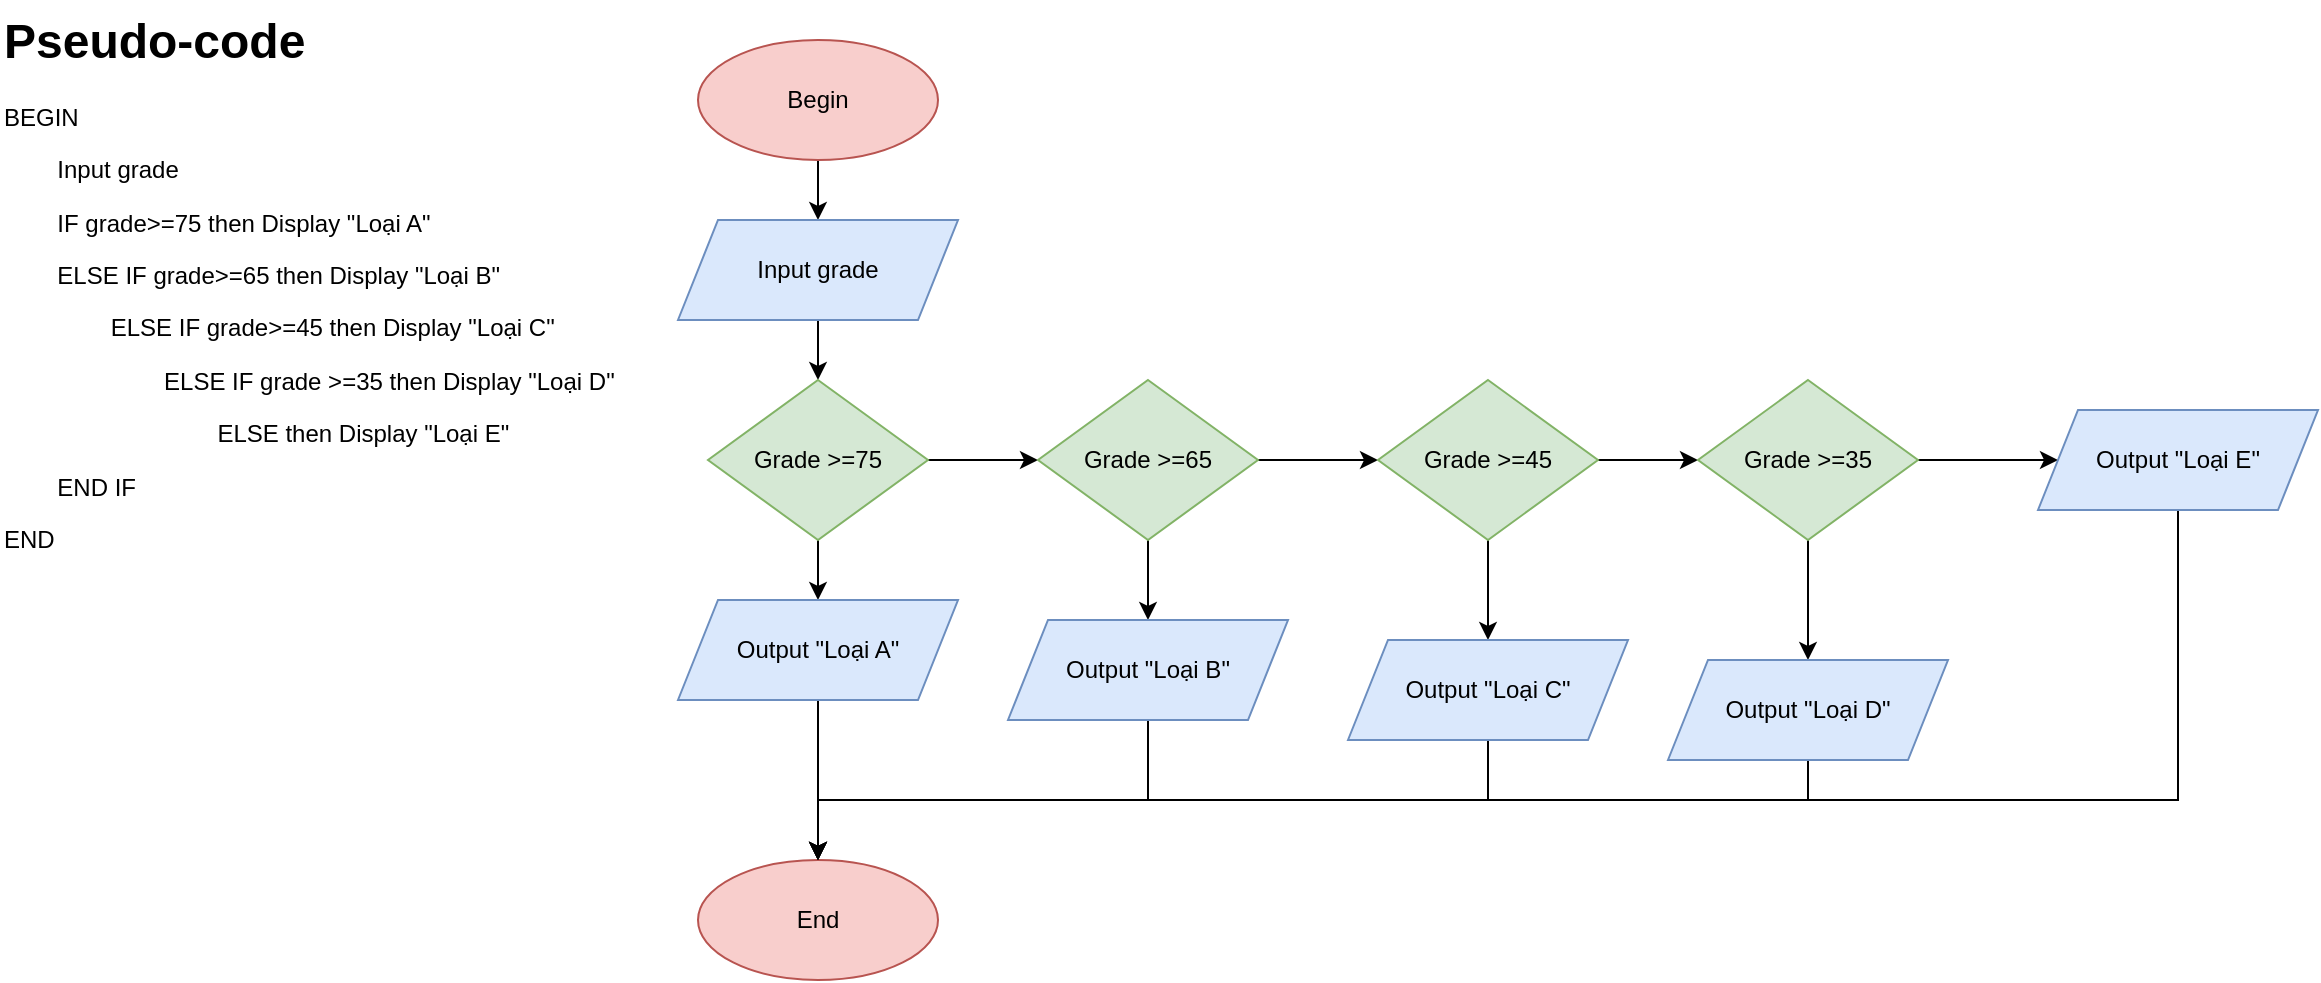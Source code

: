 <mxfile version="26.0.2">
  <diagram name="Page-1" id="27KbdKUTnQ5X7d5Wh5Ly">
    <mxGraphModel dx="993" dy="573" grid="1" gridSize="10" guides="1" tooltips="1" connect="1" arrows="1" fold="1" page="1" pageScale="1" pageWidth="850" pageHeight="1100" math="0" shadow="0">
      <root>
        <mxCell id="0" />
        <mxCell id="1" parent="0" />
        <mxCell id="QQIKsFAn-lrsMAhu4-zk-8" style="edgeStyle=orthogonalEdgeStyle;rounded=0;orthogonalLoop=1;jettySize=auto;html=1;entryX=0.5;entryY=0;entryDx=0;entryDy=0;" edge="1" parent="1" source="QQIKsFAn-lrsMAhu4-zk-1" target="QQIKsFAn-lrsMAhu4-zk-3">
          <mxGeometry relative="1" as="geometry" />
        </mxCell>
        <mxCell id="QQIKsFAn-lrsMAhu4-zk-1" value="Begin" style="ellipse;whiteSpace=wrap;html=1;fillColor=#f8cecc;strokeColor=#b85450;" vertex="1" parent="1">
          <mxGeometry x="350" y="20" width="120" height="60" as="geometry" />
        </mxCell>
        <mxCell id="QQIKsFAn-lrsMAhu4-zk-2" value="End" style="ellipse;whiteSpace=wrap;html=1;fillColor=#f8cecc;strokeColor=#b85450;" vertex="1" parent="1">
          <mxGeometry x="350" y="430" width="120" height="60" as="geometry" />
        </mxCell>
        <mxCell id="QQIKsFAn-lrsMAhu4-zk-9" value="" style="edgeStyle=orthogonalEdgeStyle;rounded=0;orthogonalLoop=1;jettySize=auto;html=1;" edge="1" parent="1" source="QQIKsFAn-lrsMAhu4-zk-3" target="QQIKsFAn-lrsMAhu4-zk-4">
          <mxGeometry relative="1" as="geometry" />
        </mxCell>
        <mxCell id="QQIKsFAn-lrsMAhu4-zk-3" value="Input grade" style="shape=parallelogram;perimeter=parallelogramPerimeter;whiteSpace=wrap;html=1;fixedSize=1;fillColor=#dae8fc;strokeColor=#6c8ebf;" vertex="1" parent="1">
          <mxGeometry x="340" y="110" width="140" height="50" as="geometry" />
        </mxCell>
        <mxCell id="QQIKsFAn-lrsMAhu4-zk-10" value="" style="edgeStyle=orthogonalEdgeStyle;rounded=0;orthogonalLoop=1;jettySize=auto;html=1;" edge="1" parent="1" source="QQIKsFAn-lrsMAhu4-zk-4" target="QQIKsFAn-lrsMAhu4-zk-5">
          <mxGeometry relative="1" as="geometry" />
        </mxCell>
        <mxCell id="QQIKsFAn-lrsMAhu4-zk-18" value="" style="edgeStyle=orthogonalEdgeStyle;rounded=0;orthogonalLoop=1;jettySize=auto;html=1;" edge="1" parent="1" source="QQIKsFAn-lrsMAhu4-zk-4" target="QQIKsFAn-lrsMAhu4-zk-11">
          <mxGeometry relative="1" as="geometry" />
        </mxCell>
        <mxCell id="QQIKsFAn-lrsMAhu4-zk-4" value="Grade &amp;gt;=75" style="rhombus;whiteSpace=wrap;html=1;fillColor=#d5e8d4;strokeColor=#82b366;" vertex="1" parent="1">
          <mxGeometry x="355" y="190" width="110" height="80" as="geometry" />
        </mxCell>
        <mxCell id="QQIKsFAn-lrsMAhu4-zk-28" value="" style="edgeStyle=orthogonalEdgeStyle;rounded=0;orthogonalLoop=1;jettySize=auto;html=1;" edge="1" parent="1" source="QQIKsFAn-lrsMAhu4-zk-5" target="QQIKsFAn-lrsMAhu4-zk-2">
          <mxGeometry relative="1" as="geometry" />
        </mxCell>
        <mxCell id="QQIKsFAn-lrsMAhu4-zk-5" value="Output &quot;Loại A&quot;" style="shape=parallelogram;perimeter=parallelogramPerimeter;whiteSpace=wrap;html=1;fixedSize=1;fillColor=#dae8fc;strokeColor=#6c8ebf;" vertex="1" parent="1">
          <mxGeometry x="340" y="300" width="140" height="50" as="geometry" />
        </mxCell>
        <mxCell id="QQIKsFAn-lrsMAhu4-zk-16" value="" style="edgeStyle=orthogonalEdgeStyle;rounded=0;orthogonalLoop=1;jettySize=auto;html=1;" edge="1" parent="1" source="QQIKsFAn-lrsMAhu4-zk-11" target="QQIKsFAn-lrsMAhu4-zk-14">
          <mxGeometry relative="1" as="geometry" />
        </mxCell>
        <mxCell id="QQIKsFAn-lrsMAhu4-zk-19" value="" style="edgeStyle=orthogonalEdgeStyle;rounded=0;orthogonalLoop=1;jettySize=auto;html=1;" edge="1" parent="1" source="QQIKsFAn-lrsMAhu4-zk-11" target="QQIKsFAn-lrsMAhu4-zk-17">
          <mxGeometry relative="1" as="geometry" />
        </mxCell>
        <mxCell id="QQIKsFAn-lrsMAhu4-zk-11" value="Grade &amp;gt;=65" style="rhombus;whiteSpace=wrap;html=1;fillColor=#d5e8d4;strokeColor=#82b366;" vertex="1" parent="1">
          <mxGeometry x="520" y="190" width="110" height="80" as="geometry" />
        </mxCell>
        <mxCell id="QQIKsFAn-lrsMAhu4-zk-29" style="edgeStyle=orthogonalEdgeStyle;rounded=0;orthogonalLoop=1;jettySize=auto;html=1;entryX=0.5;entryY=0;entryDx=0;entryDy=0;" edge="1" parent="1" source="QQIKsFAn-lrsMAhu4-zk-14" target="QQIKsFAn-lrsMAhu4-zk-2">
          <mxGeometry relative="1" as="geometry">
            <Array as="points">
              <mxPoint x="575" y="400" />
              <mxPoint x="410" y="400" />
            </Array>
          </mxGeometry>
        </mxCell>
        <mxCell id="QQIKsFAn-lrsMAhu4-zk-14" value="Output &quot;Loại B&quot;" style="shape=parallelogram;perimeter=parallelogramPerimeter;whiteSpace=wrap;html=1;fixedSize=1;fillColor=#dae8fc;strokeColor=#6c8ebf;" vertex="1" parent="1">
          <mxGeometry x="505" y="310" width="140" height="50" as="geometry" />
        </mxCell>
        <mxCell id="QQIKsFAn-lrsMAhu4-zk-21" value="" style="edgeStyle=orthogonalEdgeStyle;rounded=0;orthogonalLoop=1;jettySize=auto;html=1;" edge="1" parent="1" source="QQIKsFAn-lrsMAhu4-zk-17" target="QQIKsFAn-lrsMAhu4-zk-20">
          <mxGeometry relative="1" as="geometry" />
        </mxCell>
        <mxCell id="QQIKsFAn-lrsMAhu4-zk-23" value="" style="edgeStyle=orthogonalEdgeStyle;rounded=0;orthogonalLoop=1;jettySize=auto;html=1;" edge="1" parent="1" source="QQIKsFAn-lrsMAhu4-zk-17" target="QQIKsFAn-lrsMAhu4-zk-22">
          <mxGeometry relative="1" as="geometry" />
        </mxCell>
        <mxCell id="QQIKsFAn-lrsMAhu4-zk-17" value="Grade &amp;gt;=45" style="rhombus;whiteSpace=wrap;html=1;fillColor=#d5e8d4;strokeColor=#82b366;" vertex="1" parent="1">
          <mxGeometry x="690" y="190" width="110" height="80" as="geometry" />
        </mxCell>
        <mxCell id="QQIKsFAn-lrsMAhu4-zk-30" style="edgeStyle=orthogonalEdgeStyle;rounded=0;orthogonalLoop=1;jettySize=auto;html=1;" edge="1" parent="1" source="QQIKsFAn-lrsMAhu4-zk-20">
          <mxGeometry relative="1" as="geometry">
            <mxPoint x="410" y="430.0" as="targetPoint" />
            <Array as="points">
              <mxPoint x="745" y="400" />
              <mxPoint x="410" y="400" />
            </Array>
          </mxGeometry>
        </mxCell>
        <mxCell id="QQIKsFAn-lrsMAhu4-zk-20" value="Output &quot;Loại C&quot;" style="shape=parallelogram;perimeter=parallelogramPerimeter;whiteSpace=wrap;html=1;fixedSize=1;fillColor=#dae8fc;strokeColor=#6c8ebf;" vertex="1" parent="1">
          <mxGeometry x="675" y="320" width="140" height="50" as="geometry" />
        </mxCell>
        <mxCell id="QQIKsFAn-lrsMAhu4-zk-25" value="" style="edgeStyle=orthogonalEdgeStyle;rounded=0;orthogonalLoop=1;jettySize=auto;html=1;" edge="1" parent="1" source="QQIKsFAn-lrsMAhu4-zk-22" target="QQIKsFAn-lrsMAhu4-zk-24">
          <mxGeometry relative="1" as="geometry" />
        </mxCell>
        <mxCell id="QQIKsFAn-lrsMAhu4-zk-27" value="" style="edgeStyle=orthogonalEdgeStyle;rounded=0;orthogonalLoop=1;jettySize=auto;html=1;" edge="1" parent="1" source="QQIKsFAn-lrsMAhu4-zk-22" target="QQIKsFAn-lrsMAhu4-zk-26">
          <mxGeometry relative="1" as="geometry" />
        </mxCell>
        <mxCell id="QQIKsFAn-lrsMAhu4-zk-22" value="Grade &amp;gt;=35" style="rhombus;whiteSpace=wrap;html=1;fillColor=#d5e8d4;strokeColor=#82b366;" vertex="1" parent="1">
          <mxGeometry x="850" y="190" width="110" height="80" as="geometry" />
        </mxCell>
        <mxCell id="QQIKsFAn-lrsMAhu4-zk-31" style="edgeStyle=orthogonalEdgeStyle;rounded=0;orthogonalLoop=1;jettySize=auto;html=1;entryX=0.5;entryY=0;entryDx=0;entryDy=0;" edge="1" parent="1" source="QQIKsFAn-lrsMAhu4-zk-24" target="QQIKsFAn-lrsMAhu4-zk-2">
          <mxGeometry relative="1" as="geometry">
            <Array as="points">
              <mxPoint x="905" y="400" />
              <mxPoint x="410" y="400" />
            </Array>
          </mxGeometry>
        </mxCell>
        <mxCell id="QQIKsFAn-lrsMAhu4-zk-24" value="Output &quot;Loại D&quot;" style="shape=parallelogram;perimeter=parallelogramPerimeter;whiteSpace=wrap;html=1;fixedSize=1;fillColor=#dae8fc;strokeColor=#6c8ebf;" vertex="1" parent="1">
          <mxGeometry x="835" y="330" width="140" height="50" as="geometry" />
        </mxCell>
        <mxCell id="QQIKsFAn-lrsMAhu4-zk-32" style="edgeStyle=orthogonalEdgeStyle;rounded=0;orthogonalLoop=1;jettySize=auto;html=1;" edge="1" parent="1" source="QQIKsFAn-lrsMAhu4-zk-26">
          <mxGeometry relative="1" as="geometry">
            <mxPoint x="410" y="430.0" as="targetPoint" />
            <Array as="points">
              <mxPoint x="1090" y="400" />
              <mxPoint x="410" y="400" />
            </Array>
          </mxGeometry>
        </mxCell>
        <mxCell id="QQIKsFAn-lrsMAhu4-zk-26" value="Output &quot;Loại E&quot;" style="shape=parallelogram;perimeter=parallelogramPerimeter;whiteSpace=wrap;html=1;fixedSize=1;fillColor=#dae8fc;strokeColor=#6c8ebf;" vertex="1" parent="1">
          <mxGeometry x="1020" y="205" width="140" height="50" as="geometry" />
        </mxCell>
        <mxCell id="QQIKsFAn-lrsMAhu4-zk-33" value="&lt;h1 style=&quot;margin-top: 0px;&quot;&gt;Pseudo-code&lt;/h1&gt;&lt;p&gt;BEGIN&lt;/p&gt;&lt;p&gt;&lt;span style=&quot;white-space: pre;&quot;&gt;&#x9;&lt;/span&gt;Input grade&lt;br&gt;&lt;/p&gt;&lt;p&gt;&lt;span style=&quot;white-space: pre;&quot;&gt;&#x9;&lt;/span&gt;IF grade&amp;gt;=75 then Display &quot;Loại A&quot;&lt;br&gt;&lt;/p&gt;&lt;p&gt;&lt;span style=&quot;white-space: pre;&quot;&gt;&#x9;&lt;/span&gt;ELSE IF grade&amp;gt;=65 then Display &quot;Loại B&quot;&lt;br&gt;&lt;/p&gt;&lt;p&gt;&lt;span style=&quot;white-space: pre;&quot;&gt;&#x9;&lt;/span&gt;&lt;span style=&quot;white-space: pre;&quot;&gt;&#x9;E&lt;/span&gt;LSE IF grade&amp;gt;=45 then Display &quot;Loại C&quot;&lt;br&gt;&lt;/p&gt;&lt;p&gt;&lt;span style=&quot;white-space: pre;&quot;&gt;&#x9;&lt;/span&gt;&lt;span style=&quot;white-space: pre;&quot;&gt;&#x9;&lt;/span&gt;&lt;span style=&quot;white-space: pre;&quot;&gt;&#x9;&lt;/span&gt;ELSE IF grade &amp;gt;=35 then Display &quot;Loại D&quot;&lt;br&gt;&lt;/p&gt;&lt;p&gt;&lt;span style=&quot;white-space: pre;&quot;&gt;&#x9;&lt;/span&gt;&lt;span style=&quot;white-space: pre;&quot;&gt;&#x9;&lt;/span&gt;&lt;span style=&quot;white-space: pre;&quot;&gt;&#x9;&lt;/span&gt;&lt;span style=&quot;white-space: pre;&quot;&gt;&#x9;&lt;/span&gt;ELSE then Display &quot;Loại E&quot;&lt;br&gt;&lt;/p&gt;&lt;p&gt;&lt;span style=&quot;white-space: pre;&quot;&gt;&#x9;&lt;/span&gt;END IF&lt;br&gt;&lt;/p&gt;&lt;p&gt;END&lt;/p&gt;" style="text;html=1;whiteSpace=wrap;overflow=hidden;rounded=0;fillColor=default;" vertex="1" parent="1">
          <mxGeometry x="1" width="320" height="410" as="geometry" />
        </mxCell>
      </root>
    </mxGraphModel>
  </diagram>
</mxfile>

